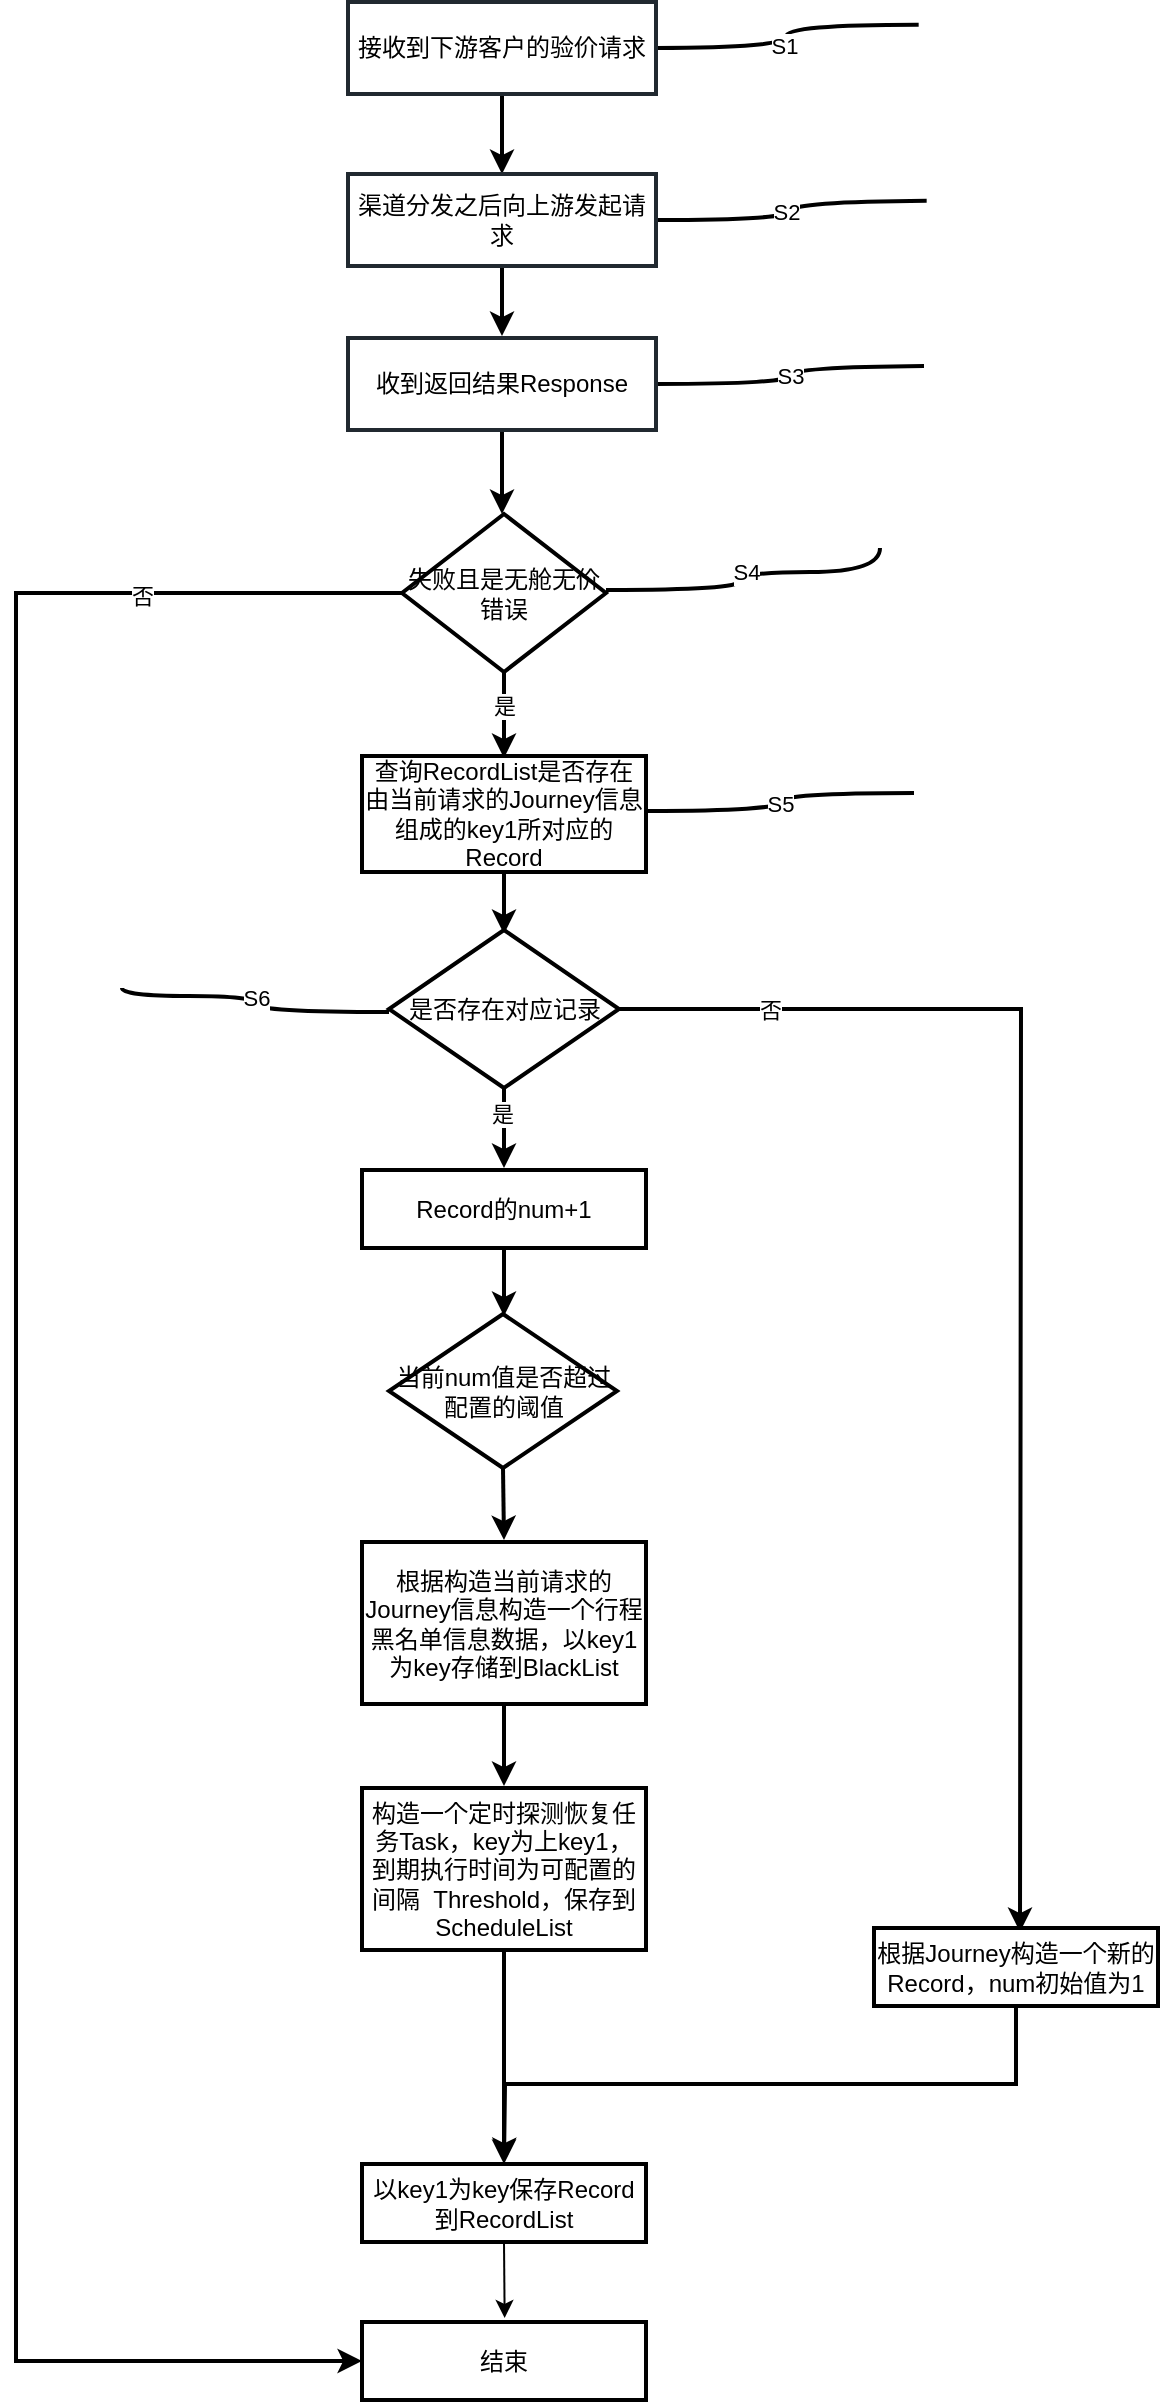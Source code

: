 <mxfile version="21.5.0" type="github">
  <diagram name="探测存在质量问题航班组合流程" id="lohE0_ROMSyT3_82dJKe">
    <mxGraphModel dx="2275" dy="1332" grid="0" gridSize="10" guides="1" tooltips="1" connect="1" arrows="1" fold="1" page="1" pageScale="1" pageWidth="827" pageHeight="1169" math="0" shadow="0">
      <root>
        <mxCell id="0" />
        <mxCell id="1" parent="0" />
        <mxCell id="neV9el-shMqcffgQ8eqq-3" style="edgeStyle=orthogonalEdgeStyle;rounded=0;orthogonalLoop=1;jettySize=auto;html=1;exitX=0.5;exitY=1;exitDx=0;exitDy=0;entryX=0.5;entryY=0;entryDx=0;entryDy=0;strokeWidth=2;" edge="1" parent="1" source="neV9el-shMqcffgQ8eqq-1" target="neV9el-shMqcffgQ8eqq-2">
          <mxGeometry relative="1" as="geometry" />
        </mxCell>
        <mxCell id="neV9el-shMqcffgQ8eqq-39" style="edgeStyle=orthogonalEdgeStyle;rounded=0;orthogonalLoop=1;jettySize=auto;html=1;exitX=1;exitY=0.5;exitDx=0;exitDy=0;endArrow=none;endFill=0;curved=1;strokeWidth=2;" edge="1" parent="1" source="neV9el-shMqcffgQ8eqq-1">
          <mxGeometry relative="1" as="geometry">
            <mxPoint x="517.333" y="211.333" as="targetPoint" />
            <Array as="points">
              <mxPoint x="451" y="223" />
              <mxPoint x="451" y="211" />
            </Array>
          </mxGeometry>
        </mxCell>
        <mxCell id="neV9el-shMqcffgQ8eqq-40" value="S1" style="edgeLabel;html=1;align=center;verticalAlign=middle;resizable=0;points=[];" vertex="1" connectable="0" parent="neV9el-shMqcffgQ8eqq-39">
          <mxGeometry x="-0.077" relative="1" as="geometry">
            <mxPoint x="-1" as="offset" />
          </mxGeometry>
        </mxCell>
        <mxCell id="neV9el-shMqcffgQ8eqq-1" value="接收到下游客户的验价请求&lt;p style=&quot;line-height: 100%;margin-bottom: 0pt;margin-top: 0pt;font-size: 11pt;color: #494949;&quot; class=&quot;ql-direction-ltr&quot;&gt;&lt;/p&gt;&lt;span data-copy-origin=&quot;https://shimo.im&quot; data-docs-delta=&quot;[[20,&amp;quot;接收到下游客户的验价请求&amp;quot;]]&quot;&gt;&lt;/span&gt;&lt;p style=&quot;line-height: 100%;margin-bottom: 0pt;margin-top: 0pt;font-size: 11pt;color: #494949;&quot; class=&quot;ql-direction-ltr&quot;&gt;&lt;/p&gt;&lt;span data-copy-origin=&quot;https://shimo.im&quot; data-docs-delta=&quot;[[20,&amp;quot;接收到下游客户的验价请求&amp;quot;]]&quot;&gt;&lt;/span&gt;&lt;p style=&quot;line-height: 100%;margin-bottom: 0pt;margin-top: 0pt;font-size: 11pt;color: #494949;&quot; class=&quot;ql-direction-ltr&quot;&gt;&lt;/p&gt;&lt;span data-copy-origin=&quot;https://shimo.im&quot; data-docs-delta=&quot;[[20,&amp;quot;接收到下游客户的验价请求&amp;quot;]]&quot;&gt;&lt;/span&gt;&lt;p style=&quot;line-height: 100%;margin-bottom: 0pt;margin-top: 0pt;font-size: 11pt;color: #494949;&quot; class=&quot;ql-direction-ltr&quot;&gt;&lt;/p&gt;&lt;span data-copy-origin=&quot;https://shimo.im&quot; data-docs-delta=&quot;[[20,&amp;quot;接收到下游客户的验价请求&amp;quot;]]&quot;&gt;&lt;/span&gt;&lt;p style=&quot;line-height: 100%;margin-bottom: 0pt;margin-top: 0pt;font-size: 11pt;color: #494949;&quot; class=&quot;ql-direction-ltr&quot;&gt;&lt;/p&gt;&lt;span data-copy-origin=&quot;https://shimo.im&quot; data-docs-delta=&quot;[[20,&amp;quot;接收到下游客户的验价请求&amp;quot;]]&quot;&gt;&lt;/span&gt;" style="rounded=0;whiteSpace=wrap;html=1;strokeWidth=2;strokeColor=#212930;" vertex="1" parent="1">
          <mxGeometry x="232" y="200" width="154" height="46" as="geometry" />
        </mxCell>
        <mxCell id="neV9el-shMqcffgQ8eqq-4" style="edgeStyle=orthogonalEdgeStyle;rounded=0;orthogonalLoop=1;jettySize=auto;html=1;exitX=0.5;exitY=1;exitDx=0;exitDy=0;strokeWidth=2;" edge="1" parent="1" source="neV9el-shMqcffgQ8eqq-2">
          <mxGeometry relative="1" as="geometry">
            <mxPoint x="309" y="367" as="targetPoint" />
          </mxGeometry>
        </mxCell>
        <mxCell id="neV9el-shMqcffgQ8eqq-41" style="edgeStyle=orthogonalEdgeStyle;rounded=0;orthogonalLoop=1;jettySize=auto;html=1;exitX=1;exitY=0.5;exitDx=0;exitDy=0;endArrow=none;endFill=0;curved=1;strokeWidth=2;" edge="1" parent="1" source="neV9el-shMqcffgQ8eqq-2">
          <mxGeometry relative="1" as="geometry">
            <mxPoint x="521.333" y="299.333" as="targetPoint" />
          </mxGeometry>
        </mxCell>
        <mxCell id="neV9el-shMqcffgQ8eqq-42" value="S2" style="edgeLabel;html=1;align=center;verticalAlign=middle;resizable=0;points=[];" vertex="1" connectable="0" parent="neV9el-shMqcffgQ8eqq-41">
          <mxGeometry x="-0.004" y="3" relative="1" as="geometry">
            <mxPoint as="offset" />
          </mxGeometry>
        </mxCell>
        <mxCell id="neV9el-shMqcffgQ8eqq-2" value="&lt;p style=&quot;line-height: 100%;margin-bottom: 0pt;margin-top: 0pt;font-size: 11pt;color: #494949;&quot; class=&quot;ql-direction-ltr&quot;&gt;&lt;/p&gt;渠道分发之后向上游发起请求&lt;p style=&quot;line-height: 100%;margin-bottom: 0pt;margin-top: 0pt;font-size: 11pt;color: #494949;&quot; class=&quot;ql-direction-ltr&quot;&gt;&lt;/p&gt;&lt;span data-copy-origin=&quot;https://shimo.im&quot; data-docs-delta=&quot;[[20,&amp;quot;接收到下游客户的验价请求&amp;quot;]]&quot;&gt;&lt;/span&gt;&lt;p style=&quot;line-height: 100%;margin-bottom: 0pt;margin-top: 0pt;font-size: 11pt;color: #494949;&quot; class=&quot;ql-direction-ltr&quot;&gt;&lt;/p&gt;&lt;span data-copy-origin=&quot;https://shimo.im&quot; data-docs-delta=&quot;[[20,&amp;quot;接收到下游客户的验价请求&amp;quot;]]&quot;&gt;&lt;/span&gt;&lt;p style=&quot;line-height: 100%;margin-bottom: 0pt;margin-top: 0pt;font-size: 11pt;color: #494949;&quot; class=&quot;ql-direction-ltr&quot;&gt;&lt;/p&gt;&lt;span data-copy-origin=&quot;https://shimo.im&quot; data-docs-delta=&quot;[[20,&amp;quot;接收到下游客户的验价请求&amp;quot;]]&quot;&gt;&lt;/span&gt;&lt;p style=&quot;line-height: 100%;margin-bottom: 0pt;margin-top: 0pt;font-size: 11pt;color: #494949;&quot; class=&quot;ql-direction-ltr&quot;&gt;&lt;/p&gt;&lt;span data-copy-origin=&quot;https://shimo.im&quot; data-docs-delta=&quot;[[20,&amp;quot;接收到下游客户的验价请求&amp;quot;]]&quot;&gt;&lt;/span&gt;&lt;p style=&quot;line-height: 100%;margin-bottom: 0pt;margin-top: 0pt;font-size: 11pt;color: #494949;&quot; class=&quot;ql-direction-ltr&quot;&gt;&lt;/p&gt;&lt;span data-copy-origin=&quot;https://shimo.im&quot; data-docs-delta=&quot;[[20,&amp;quot;接收到下游客户的验价请求&amp;quot;]]&quot;&gt;&lt;/span&gt;" style="rounded=0;whiteSpace=wrap;html=1;strokeWidth=2;strokeColor=#212930;" vertex="1" parent="1">
          <mxGeometry x="232" y="286" width="154" height="46" as="geometry" />
        </mxCell>
        <mxCell id="neV9el-shMqcffgQ8eqq-7" style="edgeStyle=orthogonalEdgeStyle;rounded=0;orthogonalLoop=1;jettySize=auto;html=1;exitX=0.5;exitY=1;exitDx=0;exitDy=0;strokeWidth=2;" edge="1" parent="1" source="neV9el-shMqcffgQ8eqq-5">
          <mxGeometry relative="1" as="geometry">
            <mxPoint x="309" y="456" as="targetPoint" />
          </mxGeometry>
        </mxCell>
        <mxCell id="neV9el-shMqcffgQ8eqq-43" style="edgeStyle=orthogonalEdgeStyle;rounded=0;orthogonalLoop=1;jettySize=auto;html=1;exitX=1;exitY=0.5;exitDx=0;exitDy=0;curved=1;strokeWidth=2;endArrow=none;endFill=0;" edge="1" parent="1" source="neV9el-shMqcffgQ8eqq-5">
          <mxGeometry relative="1" as="geometry">
            <mxPoint x="520" y="382" as="targetPoint" />
          </mxGeometry>
        </mxCell>
        <mxCell id="neV9el-shMqcffgQ8eqq-44" value="S3" style="edgeLabel;html=1;align=center;verticalAlign=middle;resizable=0;points=[];" vertex="1" connectable="0" parent="neV9el-shMqcffgQ8eqq-43">
          <mxGeometry x="-0.007" relative="1" as="geometry">
            <mxPoint as="offset" />
          </mxGeometry>
        </mxCell>
        <mxCell id="neV9el-shMqcffgQ8eqq-5" value="&lt;p style=&quot;line-height: 100%;margin-bottom: 0pt;margin-top: 0pt;font-size: 11pt;color: #494949;&quot; class=&quot;ql-direction-ltr&quot;&gt;&lt;/p&gt;收到返回结果Response&lt;p style=&quot;line-height: 100%;margin-bottom: 0pt;margin-top: 0pt;font-size: 11pt;color: #494949;&quot; class=&quot;ql-direction-ltr&quot;&gt;&lt;/p&gt;&lt;span data-copy-origin=&quot;https://shimo.im&quot; data-docs-delta=&quot;[[20,&amp;quot;接收到下游客户的验价请求&amp;quot;]]&quot;&gt;&lt;/span&gt;&lt;p style=&quot;line-height: 100%;margin-bottom: 0pt;margin-top: 0pt;font-size: 11pt;color: #494949;&quot; class=&quot;ql-direction-ltr&quot;&gt;&lt;/p&gt;&lt;span data-copy-origin=&quot;https://shimo.im&quot; data-docs-delta=&quot;[[20,&amp;quot;接收到下游客户的验价请求&amp;quot;]]&quot;&gt;&lt;/span&gt;&lt;p style=&quot;line-height: 100%;margin-bottom: 0pt;margin-top: 0pt;font-size: 11pt;color: #494949;&quot; class=&quot;ql-direction-ltr&quot;&gt;&lt;/p&gt;&lt;span data-copy-origin=&quot;https://shimo.im&quot; data-docs-delta=&quot;[[20,&amp;quot;接收到下游客户的验价请求&amp;quot;]]&quot;&gt;&lt;/span&gt;&lt;p style=&quot;line-height: 100%;margin-bottom: 0pt;margin-top: 0pt;font-size: 11pt;color: #494949;&quot; class=&quot;ql-direction-ltr&quot;&gt;&lt;/p&gt;&lt;span data-copy-origin=&quot;https://shimo.im&quot; data-docs-delta=&quot;[[20,&amp;quot;接收到下游客户的验价请求&amp;quot;]]&quot;&gt;&lt;/span&gt;&lt;p style=&quot;line-height: 100%;margin-bottom: 0pt;margin-top: 0pt;font-size: 11pt;color: #494949;&quot; class=&quot;ql-direction-ltr&quot;&gt;&lt;/p&gt;&lt;span data-copy-origin=&quot;https://shimo.im&quot; data-docs-delta=&quot;[[20,&amp;quot;接收到下游客户的验价请求&amp;quot;]]&quot;&gt;&lt;/span&gt;" style="rounded=0;whiteSpace=wrap;html=1;strokeWidth=2;strokeColor=#212930;" vertex="1" parent="1">
          <mxGeometry x="232" y="368" width="154" height="46" as="geometry" />
        </mxCell>
        <mxCell id="neV9el-shMqcffgQ8eqq-11" style="edgeStyle=orthogonalEdgeStyle;rounded=0;orthogonalLoop=1;jettySize=auto;html=1;exitX=0.5;exitY=1;exitDx=0;exitDy=0;strokeWidth=2;" edge="1" parent="1" source="neV9el-shMqcffgQ8eqq-10">
          <mxGeometry relative="1" as="geometry">
            <mxPoint x="310" y="578" as="targetPoint" />
          </mxGeometry>
        </mxCell>
        <mxCell id="neV9el-shMqcffgQ8eqq-29" value="是" style="edgeLabel;html=1;align=center;verticalAlign=middle;resizable=0;points=[];" vertex="1" connectable="0" parent="neV9el-shMqcffgQ8eqq-11">
          <mxGeometry x="-0.616" relative="1" as="geometry">
            <mxPoint y="8" as="offset" />
          </mxGeometry>
        </mxCell>
        <mxCell id="neV9el-shMqcffgQ8eqq-36" style="edgeStyle=orthogonalEdgeStyle;rounded=0;orthogonalLoop=1;jettySize=auto;html=1;exitX=0;exitY=0.5;exitDx=0;exitDy=0;entryX=0;entryY=0.5;entryDx=0;entryDy=0;strokeWidth=2;" edge="1" parent="1" source="neV9el-shMqcffgQ8eqq-10" target="neV9el-shMqcffgQ8eqq-35">
          <mxGeometry relative="1" as="geometry">
            <Array as="points">
              <mxPoint x="66" y="495" />
              <mxPoint x="66" y="1379" />
            </Array>
          </mxGeometry>
        </mxCell>
        <mxCell id="neV9el-shMqcffgQ8eqq-37" value="否" style="edgeLabel;html=1;align=center;verticalAlign=middle;resizable=0;points=[];" vertex="1" connectable="0" parent="neV9el-shMqcffgQ8eqq-36">
          <mxGeometry x="-0.79" y="1" relative="1" as="geometry">
            <mxPoint x="1" as="offset" />
          </mxGeometry>
        </mxCell>
        <mxCell id="neV9el-shMqcffgQ8eqq-10" value="失败且是无舱无价错误" style="rhombus;whiteSpace=wrap;html=1;strokeWidth=2;" vertex="1" parent="1">
          <mxGeometry x="259" y="456" width="102" height="79" as="geometry" />
        </mxCell>
        <mxCell id="neV9el-shMqcffgQ8eqq-13" style="edgeStyle=orthogonalEdgeStyle;rounded=0;orthogonalLoop=1;jettySize=auto;html=1;exitX=0.5;exitY=1;exitDx=0;exitDy=0;strokeWidth=2;" edge="1" parent="1" source="neV9el-shMqcffgQ8eqq-12">
          <mxGeometry relative="1" as="geometry">
            <mxPoint x="310" y="666" as="targetPoint" />
          </mxGeometry>
        </mxCell>
        <mxCell id="neV9el-shMqcffgQ8eqq-12" value="查询RecordList是否存在由当前请求的Journey信息组成的key1所对应的Record" style="rounded=0;whiteSpace=wrap;html=1;strokeWidth=2;" vertex="1" parent="1">
          <mxGeometry x="239" y="577" width="142" height="58" as="geometry" />
        </mxCell>
        <mxCell id="neV9el-shMqcffgQ8eqq-15" style="edgeStyle=orthogonalEdgeStyle;rounded=0;orthogonalLoop=1;jettySize=auto;html=1;exitX=0.5;exitY=1;exitDx=0;exitDy=0;strokeWidth=2;" edge="1" parent="1" source="neV9el-shMqcffgQ8eqq-14">
          <mxGeometry relative="1" as="geometry">
            <mxPoint x="310" y="783" as="targetPoint" />
          </mxGeometry>
        </mxCell>
        <mxCell id="neV9el-shMqcffgQ8eqq-33" value="是" style="edgeLabel;html=1;align=center;verticalAlign=middle;resizable=0;points=[];" vertex="1" connectable="0" parent="neV9el-shMqcffgQ8eqq-15">
          <mxGeometry x="-0.39" y="-1" relative="1" as="geometry">
            <mxPoint as="offset" />
          </mxGeometry>
        </mxCell>
        <mxCell id="neV9el-shMqcffgQ8eqq-28" style="edgeStyle=orthogonalEdgeStyle;rounded=0;orthogonalLoop=1;jettySize=auto;html=1;exitX=1;exitY=0.5;exitDx=0;exitDy=0;strokeWidth=2;" edge="1" parent="1" source="neV9el-shMqcffgQ8eqq-14">
          <mxGeometry relative="1" as="geometry">
            <mxPoint x="568" y="1165" as="targetPoint" />
          </mxGeometry>
        </mxCell>
        <mxCell id="neV9el-shMqcffgQ8eqq-32" value="否" style="edgeLabel;html=1;align=center;verticalAlign=middle;resizable=0;points=[];" vertex="1" connectable="0" parent="neV9el-shMqcffgQ8eqq-28">
          <mxGeometry x="-0.774" relative="1" as="geometry">
            <mxPoint as="offset" />
          </mxGeometry>
        </mxCell>
        <mxCell id="neV9el-shMqcffgQ8eqq-14" value="是否存在对应记录" style="rhombus;whiteSpace=wrap;html=1;strokeWidth=2;" vertex="1" parent="1">
          <mxGeometry x="252.5" y="664" width="115" height="79" as="geometry" />
        </mxCell>
        <mxCell id="neV9el-shMqcffgQ8eqq-17" style="edgeStyle=orthogonalEdgeStyle;rounded=0;orthogonalLoop=1;jettySize=auto;html=1;exitX=0.5;exitY=1;exitDx=0;exitDy=0;strokeWidth=2;" edge="1" parent="1" source="neV9el-shMqcffgQ8eqq-16">
          <mxGeometry relative="1" as="geometry">
            <mxPoint x="310" y="857" as="targetPoint" />
          </mxGeometry>
        </mxCell>
        <mxCell id="neV9el-shMqcffgQ8eqq-16" value="Record的num+1" style="rounded=0;whiteSpace=wrap;html=1;strokeWidth=2;" vertex="1" parent="1">
          <mxGeometry x="239" y="784" width="142" height="39" as="geometry" />
        </mxCell>
        <mxCell id="neV9el-shMqcffgQ8eqq-19" style="edgeStyle=orthogonalEdgeStyle;rounded=0;orthogonalLoop=1;jettySize=auto;html=1;exitX=0.5;exitY=1;exitDx=0;exitDy=0;strokeWidth=2;" edge="1" parent="1" source="neV9el-shMqcffgQ8eqq-18">
          <mxGeometry relative="1" as="geometry">
            <mxPoint x="310" y="969" as="targetPoint" />
          </mxGeometry>
        </mxCell>
        <mxCell id="neV9el-shMqcffgQ8eqq-18" value="当前num值是否超过配置的阈值" style="rhombus;whiteSpace=wrap;html=1;strokeWidth=2;" vertex="1" parent="1">
          <mxGeometry x="252.5" y="856" width="114" height="77" as="geometry" />
        </mxCell>
        <mxCell id="neV9el-shMqcffgQ8eqq-21" style="edgeStyle=orthogonalEdgeStyle;rounded=0;orthogonalLoop=1;jettySize=auto;html=1;exitX=0.5;exitY=1;exitDx=0;exitDy=0;strokeWidth=2;" edge="1" parent="1" source="neV9el-shMqcffgQ8eqq-20">
          <mxGeometry relative="1" as="geometry">
            <mxPoint x="310" y="1092" as="targetPoint" />
          </mxGeometry>
        </mxCell>
        <mxCell id="neV9el-shMqcffgQ8eqq-20" value="&lt;div&gt;根据构造当前请求的Journey信息构造一个行程黑名单信息数据，以key1为key存储到&lt;span style=&quot;background-color: initial;&quot;&gt;BlackList&lt;/span&gt;&lt;/div&gt;" style="rounded=0;whiteSpace=wrap;html=1;strokeWidth=2;" vertex="1" parent="1">
          <mxGeometry x="239" y="970" width="142" height="81" as="geometry" />
        </mxCell>
        <mxCell id="neV9el-shMqcffgQ8eqq-23" style="edgeStyle=orthogonalEdgeStyle;rounded=0;orthogonalLoop=1;jettySize=auto;html=1;exitX=0.5;exitY=1;exitDx=0;exitDy=0;entryX=0.5;entryY=0;entryDx=0;entryDy=0;strokeWidth=2;" edge="1" parent="1" source="neV9el-shMqcffgQ8eqq-22" target="neV9el-shMqcffgQ8eqq-27">
          <mxGeometry relative="1" as="geometry">
            <mxPoint x="310" y="1209" as="targetPoint" />
          </mxGeometry>
        </mxCell>
        <mxCell id="neV9el-shMqcffgQ8eqq-22" value="&lt;div&gt;构造一个定时探测恢复任&lt;span style=&quot;background-color: initial;&quot;&gt;务Task，key为上key1，到期执行时间为可配置的间隔&amp;nbsp; &lt;/span&gt;&lt;span style=&quot;background-color: initial;&quot;&gt;Threshold，保存到ScheduleList&lt;/span&gt;&lt;/div&gt;" style="rounded=0;whiteSpace=wrap;html=1;strokeWidth=2;" vertex="1" parent="1">
          <mxGeometry x="239" y="1093" width="142" height="81" as="geometry" />
        </mxCell>
        <mxCell id="neV9el-shMqcffgQ8eqq-26" style="edgeStyle=orthogonalEdgeStyle;rounded=0;orthogonalLoop=1;jettySize=auto;html=1;exitX=0.5;exitY=1;exitDx=0;exitDy=0;strokeWidth=2;" edge="1" parent="1" source="neV9el-shMqcffgQ8eqq-25">
          <mxGeometry relative="1" as="geometry">
            <mxPoint x="310" y="1280" as="targetPoint" />
          </mxGeometry>
        </mxCell>
        <mxCell id="neV9el-shMqcffgQ8eqq-25" value="根据Journey构造一个新的Record，num初始值为1" style="rounded=0;whiteSpace=wrap;html=1;strokeWidth=2;" vertex="1" parent="1">
          <mxGeometry x="495" y="1163" width="142" height="39" as="geometry" />
        </mxCell>
        <mxCell id="neV9el-shMqcffgQ8eqq-34" style="edgeStyle=orthogonalEdgeStyle;rounded=0;orthogonalLoop=1;jettySize=auto;html=1;exitX=0.5;exitY=1;exitDx=0;exitDy=0;" edge="1" parent="1" source="neV9el-shMqcffgQ8eqq-27">
          <mxGeometry relative="1" as="geometry">
            <mxPoint x="310.333" y="1358" as="targetPoint" />
          </mxGeometry>
        </mxCell>
        <mxCell id="neV9el-shMqcffgQ8eqq-27" value="以key1为key保存Record到RecordList" style="rounded=0;whiteSpace=wrap;html=1;strokeWidth=2;" vertex="1" parent="1">
          <mxGeometry x="239" y="1281" width="142" height="39" as="geometry" />
        </mxCell>
        <mxCell id="neV9el-shMqcffgQ8eqq-35" value="结束" style="rounded=0;whiteSpace=wrap;html=1;strokeWidth=2;" vertex="1" parent="1">
          <mxGeometry x="239" y="1360" width="142" height="39" as="geometry" />
        </mxCell>
        <mxCell id="neV9el-shMqcffgQ8eqq-47" style="edgeStyle=orthogonalEdgeStyle;rounded=0;orthogonalLoop=1;jettySize=auto;html=1;exitX=1;exitY=0.5;exitDx=0;exitDy=0;curved=1;strokeWidth=2;endArrow=none;endFill=0;" edge="1" parent="1">
          <mxGeometry relative="1" as="geometry">
            <mxPoint x="498" y="473" as="targetPoint" />
            <mxPoint x="361" y="493.97" as="sourcePoint" />
            <Array as="points">
              <mxPoint x="428" y="494" />
              <mxPoint x="428" y="485" />
            </Array>
          </mxGeometry>
        </mxCell>
        <mxCell id="neV9el-shMqcffgQ8eqq-48" value="S4" style="edgeLabel;html=1;align=center;verticalAlign=middle;resizable=0;points=[];" vertex="1" connectable="0" parent="neV9el-shMqcffgQ8eqq-47">
          <mxGeometry x="-0.007" relative="1" as="geometry">
            <mxPoint as="offset" />
          </mxGeometry>
        </mxCell>
        <mxCell id="neV9el-shMqcffgQ8eqq-50" style="edgeStyle=orthogonalEdgeStyle;rounded=0;orthogonalLoop=1;jettySize=auto;html=1;exitX=1;exitY=0.5;exitDx=0;exitDy=0;curved=1;strokeWidth=2;endArrow=none;endFill=0;" edge="1" parent="1">
          <mxGeometry relative="1" as="geometry">
            <mxPoint x="515" y="595.47" as="targetPoint" />
            <mxPoint x="381" y="604.47" as="sourcePoint" />
            <Array as="points">
              <mxPoint x="448" y="605" />
              <mxPoint x="448" y="595" />
            </Array>
          </mxGeometry>
        </mxCell>
        <mxCell id="neV9el-shMqcffgQ8eqq-51" value="S5" style="edgeLabel;html=1;align=center;verticalAlign=middle;resizable=0;points=[];" vertex="1" connectable="0" parent="neV9el-shMqcffgQ8eqq-50">
          <mxGeometry x="-0.007" relative="1" as="geometry">
            <mxPoint as="offset" />
          </mxGeometry>
        </mxCell>
        <mxCell id="neV9el-shMqcffgQ8eqq-52" style="edgeStyle=orthogonalEdgeStyle;rounded=0;orthogonalLoop=1;jettySize=auto;html=1;curved=1;strokeWidth=2;endArrow=none;endFill=0;" edge="1" parent="1">
          <mxGeometry relative="1" as="geometry">
            <mxPoint x="252.5" y="705" as="targetPoint" />
            <mxPoint x="119" y="693" as="sourcePoint" />
            <Array as="points">
              <mxPoint x="119" y="697" />
              <mxPoint x="186" y="697" />
              <mxPoint x="186" y="705" />
            </Array>
          </mxGeometry>
        </mxCell>
        <mxCell id="neV9el-shMqcffgQ8eqq-53" value="S6" style="edgeLabel;html=1;align=center;verticalAlign=middle;resizable=0;points=[];" vertex="1" connectable="0" parent="neV9el-shMqcffgQ8eqq-52">
          <mxGeometry x="-0.007" relative="1" as="geometry">
            <mxPoint as="offset" />
          </mxGeometry>
        </mxCell>
      </root>
    </mxGraphModel>
  </diagram>
</mxfile>
